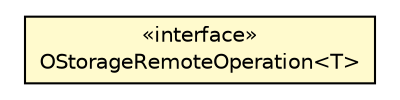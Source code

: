 #!/usr/local/bin/dot
#
# Class diagram 
# Generated by UMLGraph version R5_6-24-gf6e263 (http://www.umlgraph.org/)
#

digraph G {
	edge [fontname="Helvetica",fontsize=10,labelfontname="Helvetica",labelfontsize=10];
	node [fontname="Helvetica",fontsize=10,shape=plaintext];
	nodesep=0.25;
	ranksep=0.5;
	// com.orientechnologies.orient.server.distributed.ORemoteServerChannel.OStorageRemoteOperation<T>
	c3123046 [label=<<table title="com.orientechnologies.orient.server.distributed.ORemoteServerChannel.OStorageRemoteOperation" border="0" cellborder="1" cellspacing="0" cellpadding="2" port="p" bgcolor="lemonChiffon" href="./ORemoteServerChannel.OStorageRemoteOperation.html">
		<tr><td><table border="0" cellspacing="0" cellpadding="1">
<tr><td align="center" balign="center"> &#171;interface&#187; </td></tr>
<tr><td align="center" balign="center"> OStorageRemoteOperation&lt;T&gt; </td></tr>
		</table></td></tr>
		</table>>, URL="./ORemoteServerChannel.OStorageRemoteOperation.html", fontname="Helvetica", fontcolor="black", fontsize=10.0];
}

